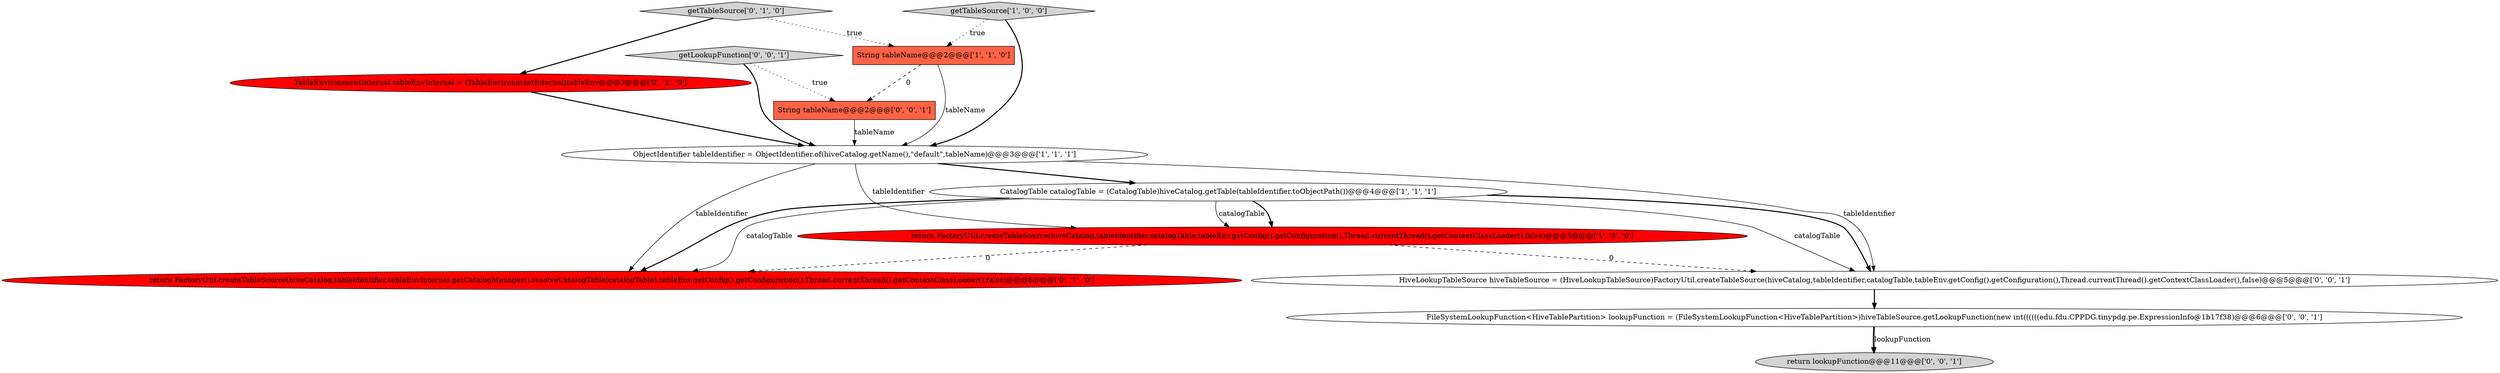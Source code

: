 digraph {
12 [style = filled, label = "FileSystemLookupFunction<HiveTablePartition> lookupFunction = (FileSystemLookupFunction<HiveTablePartition>)hiveTableSource.getLookupFunction(new int((((((edu.fdu.CPPDG.tinypdg.pe.ExpressionInfo@1b17f38)@@@6@@@['0', '0', '1']", fillcolor = white, shape = ellipse image = "AAA0AAABBB3BBB"];
1 [style = filled, label = "ObjectIdentifier tableIdentifier = ObjectIdentifier.of(hiveCatalog.getName(),\"default\",tableName)@@@3@@@['1', '1', '1']", fillcolor = white, shape = ellipse image = "AAA0AAABBB1BBB"];
8 [style = filled, label = "String tableName@@@2@@@['0', '0', '1']", fillcolor = tomato, shape = box image = "AAA0AAABBB3BBB"];
5 [style = filled, label = "return FactoryUtil.createTableSource(hiveCatalog,tableIdentifier,tableEnvInternal.getCatalogManager().resolveCatalogTable(catalogTable),tableEnv.getConfig().getConfiguration(),Thread.currentThread().getContextClassLoader(),false)@@@6@@@['0', '1', '0']", fillcolor = red, shape = ellipse image = "AAA1AAABBB2BBB"];
7 [style = filled, label = "getTableSource['0', '1', '0']", fillcolor = lightgray, shape = diamond image = "AAA0AAABBB2BBB"];
10 [style = filled, label = "getLookupFunction['0', '0', '1']", fillcolor = lightgray, shape = diamond image = "AAA0AAABBB3BBB"];
11 [style = filled, label = "return lookupFunction@@@11@@@['0', '0', '1']", fillcolor = lightgray, shape = ellipse image = "AAA0AAABBB3BBB"];
6 [style = filled, label = "TableEnvironmentInternal tableEnvInternal = (TableEnvironmentInternal)tableEnv@@@3@@@['0', '1', '0']", fillcolor = red, shape = ellipse image = "AAA1AAABBB2BBB"];
2 [style = filled, label = "getTableSource['1', '0', '0']", fillcolor = lightgray, shape = diamond image = "AAA0AAABBB1BBB"];
0 [style = filled, label = "return FactoryUtil.createTableSource(hiveCatalog,tableIdentifier,catalogTable,tableEnv.getConfig().getConfiguration(),Thread.currentThread().getContextClassLoader(),false)@@@5@@@['1', '0', '0']", fillcolor = red, shape = ellipse image = "AAA1AAABBB1BBB"];
3 [style = filled, label = "CatalogTable catalogTable = (CatalogTable)hiveCatalog.getTable(tableIdentifier.toObjectPath())@@@4@@@['1', '1', '1']", fillcolor = white, shape = ellipse image = "AAA0AAABBB1BBB"];
4 [style = filled, label = "String tableName@@@2@@@['1', '1', '0']", fillcolor = tomato, shape = box image = "AAA0AAABBB1BBB"];
9 [style = filled, label = "HiveLookupTableSource hiveTableSource = (HiveLookupTableSource)FactoryUtil.createTableSource(hiveCatalog,tableIdentifier,catalogTable,tableEnv.getConfig().getConfiguration(),Thread.currentThread().getContextClassLoader(),false)@@@5@@@['0', '0', '1']", fillcolor = white, shape = ellipse image = "AAA0AAABBB3BBB"];
8->1 [style = solid, label="tableName"];
3->9 [style = solid, label="catalogTable"];
10->8 [style = dotted, label="true"];
0->5 [style = dashed, label="0"];
3->5 [style = solid, label="catalogTable"];
1->0 [style = solid, label="tableIdentifier"];
2->1 [style = bold, label=""];
12->11 [style = bold, label=""];
3->0 [style = solid, label="catalogTable"];
1->3 [style = bold, label=""];
12->11 [style = solid, label="lookupFunction"];
3->0 [style = bold, label=""];
3->9 [style = bold, label=""];
6->1 [style = bold, label=""];
3->5 [style = bold, label=""];
7->4 [style = dotted, label="true"];
7->6 [style = bold, label=""];
2->4 [style = dotted, label="true"];
4->8 [style = dashed, label="0"];
4->1 [style = solid, label="tableName"];
9->12 [style = bold, label=""];
0->9 [style = dashed, label="0"];
10->1 [style = bold, label=""];
1->5 [style = solid, label="tableIdentifier"];
1->9 [style = solid, label="tableIdentifier"];
}
